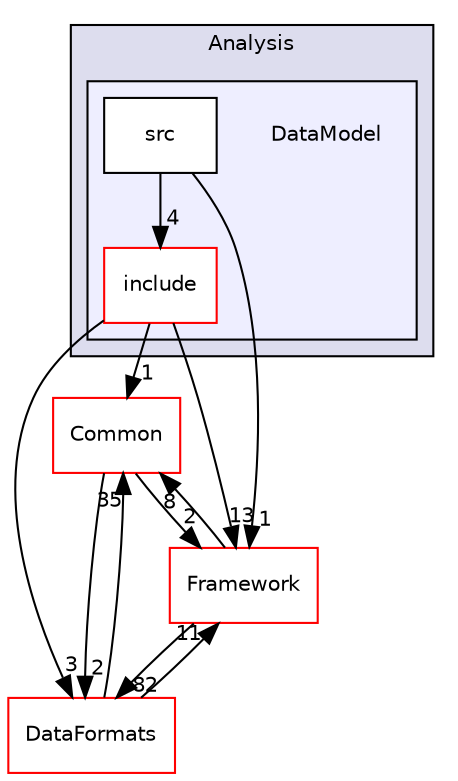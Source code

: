 digraph "/home/travis/build/AliceO2Group/AliceO2/Analysis/DataModel" {
  bgcolor=transparent;
  compound=true
  node [ fontsize="10", fontname="Helvetica"];
  edge [ labelfontsize="10", labelfontname="Helvetica"];
  subgraph clusterdir_19b17cb436010079e3d017a29cb7858f {
    graph [ bgcolor="#ddddee", pencolor="black", label="Analysis" fontname="Helvetica", fontsize="10", URL="dir_19b17cb436010079e3d017a29cb7858f.html"]
  subgraph clusterdir_f41dd59f861c855ea21b0dc3111cb7b0 {
    graph [ bgcolor="#eeeeff", pencolor="black", label="" URL="dir_f41dd59f861c855ea21b0dc3111cb7b0.html"];
    dir_f41dd59f861c855ea21b0dc3111cb7b0 [shape=plaintext label="DataModel"];
    dir_7683e4c5aa7478ea0e5a46a41c8497b7 [shape=box label="include" color="red" fillcolor="white" style="filled" URL="dir_7683e4c5aa7478ea0e5a46a41c8497b7.html"];
    dir_11c44d21aa48687fb93b207a13bbbfe3 [shape=box label="src" color="black" fillcolor="white" style="filled" URL="dir_11c44d21aa48687fb93b207a13bbbfe3.html"];
  }
  }
  dir_4ab6b4cc6a7edbff49100e9123df213f [shape=box label="Common" color="red" URL="dir_4ab6b4cc6a7edbff49100e9123df213f.html"];
  dir_bcbb2cf9a3d3d83e5515c82071a07177 [shape=box label="Framework" color="red" URL="dir_bcbb2cf9a3d3d83e5515c82071a07177.html"];
  dir_2171f7ec022c5423887b07c69b2f5b48 [shape=box label="DataFormats" color="red" URL="dir_2171f7ec022c5423887b07c69b2f5b48.html"];
  dir_11c44d21aa48687fb93b207a13bbbfe3->dir_7683e4c5aa7478ea0e5a46a41c8497b7 [headlabel="4", labeldistance=1.5 headhref="dir_000013_000010.html"];
  dir_11c44d21aa48687fb93b207a13bbbfe3->dir_bcbb2cf9a3d3d83e5515c82071a07177 [headlabel="1", labeldistance=1.5 headhref="dir_000013_000014.html"];
  dir_4ab6b4cc6a7edbff49100e9123df213f->dir_bcbb2cf9a3d3d83e5515c82071a07177 [headlabel="2", labeldistance=1.5 headhref="dir_000028_000014.html"];
  dir_4ab6b4cc6a7edbff49100e9123df213f->dir_2171f7ec022c5423887b07c69b2f5b48 [headlabel="2", labeldistance=1.5 headhref="dir_000028_000077.html"];
  dir_7683e4c5aa7478ea0e5a46a41c8497b7->dir_4ab6b4cc6a7edbff49100e9123df213f [headlabel="1", labeldistance=1.5 headhref="dir_000010_000028.html"];
  dir_7683e4c5aa7478ea0e5a46a41c8497b7->dir_bcbb2cf9a3d3d83e5515c82071a07177 [headlabel="13", labeldistance=1.5 headhref="dir_000010_000014.html"];
  dir_7683e4c5aa7478ea0e5a46a41c8497b7->dir_2171f7ec022c5423887b07c69b2f5b48 [headlabel="3", labeldistance=1.5 headhref="dir_000010_000077.html"];
  dir_bcbb2cf9a3d3d83e5515c82071a07177->dir_4ab6b4cc6a7edbff49100e9123df213f [headlabel="8", labeldistance=1.5 headhref="dir_000014_000028.html"];
  dir_bcbb2cf9a3d3d83e5515c82071a07177->dir_2171f7ec022c5423887b07c69b2f5b48 [headlabel="82", labeldistance=1.5 headhref="dir_000014_000077.html"];
  dir_2171f7ec022c5423887b07c69b2f5b48->dir_4ab6b4cc6a7edbff49100e9123df213f [headlabel="35", labeldistance=1.5 headhref="dir_000077_000028.html"];
  dir_2171f7ec022c5423887b07c69b2f5b48->dir_bcbb2cf9a3d3d83e5515c82071a07177 [headlabel="11", labeldistance=1.5 headhref="dir_000077_000014.html"];
}
